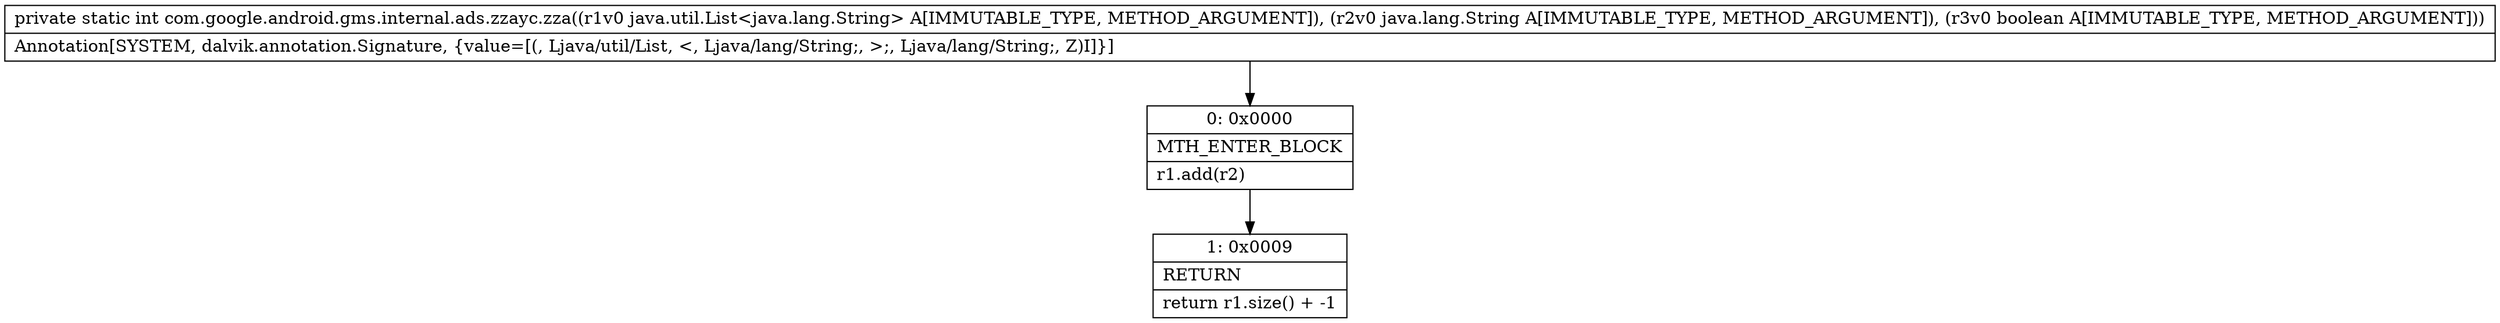 digraph "CFG forcom.google.android.gms.internal.ads.zzayc.zza(Ljava\/util\/List;Ljava\/lang\/String;Z)I" {
Node_0 [shape=record,label="{0\:\ 0x0000|MTH_ENTER_BLOCK\l|r1.add(r2)\l}"];
Node_1 [shape=record,label="{1\:\ 0x0009|RETURN\l|return r1.size() + \-1\l}"];
MethodNode[shape=record,label="{private static int com.google.android.gms.internal.ads.zzayc.zza((r1v0 java.util.List\<java.lang.String\> A[IMMUTABLE_TYPE, METHOD_ARGUMENT]), (r2v0 java.lang.String A[IMMUTABLE_TYPE, METHOD_ARGUMENT]), (r3v0 boolean A[IMMUTABLE_TYPE, METHOD_ARGUMENT]))  | Annotation[SYSTEM, dalvik.annotation.Signature, \{value=[(, Ljava\/util\/List, \<, Ljava\/lang\/String;, \>;, Ljava\/lang\/String;, Z)I]\}]\l}"];
MethodNode -> Node_0;
Node_0 -> Node_1;
}


